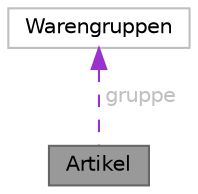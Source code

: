 digraph "Artikel"
{
 // INTERACTIVE_SVG=YES
 // LATEX_PDF_SIZE
  bgcolor="transparent";
  edge [fontname=Helvetica,fontsize=10,labelfontname=Helvetica,labelfontsize=10];
  node [fontname=Helvetica,fontsize=10,shape=box,height=0.2,width=0.4];
  Node1 [id="Node000001",label="Artikel",height=0.2,width=0.4,color="gray40", fillcolor="grey60", style="filled", fontcolor="black",tooltip="Die Klasse \"Artikel\" repraesentiert einen Artikel mit verschiedenen Eigenschaften."];
  Node2 -> Node1 [id="edge1_Node000001_Node000002",dir="back",color="darkorchid3",style="dashed",tooltip=" ",label=" gruppe",fontcolor="grey" ];
  Node2 [id="Node000002",label="Warengruppen",height=0.2,width=0.4,color="grey75", fillcolor="white", style="filled",URL="$classWarengruppen.html",tooltip=" "];
}
